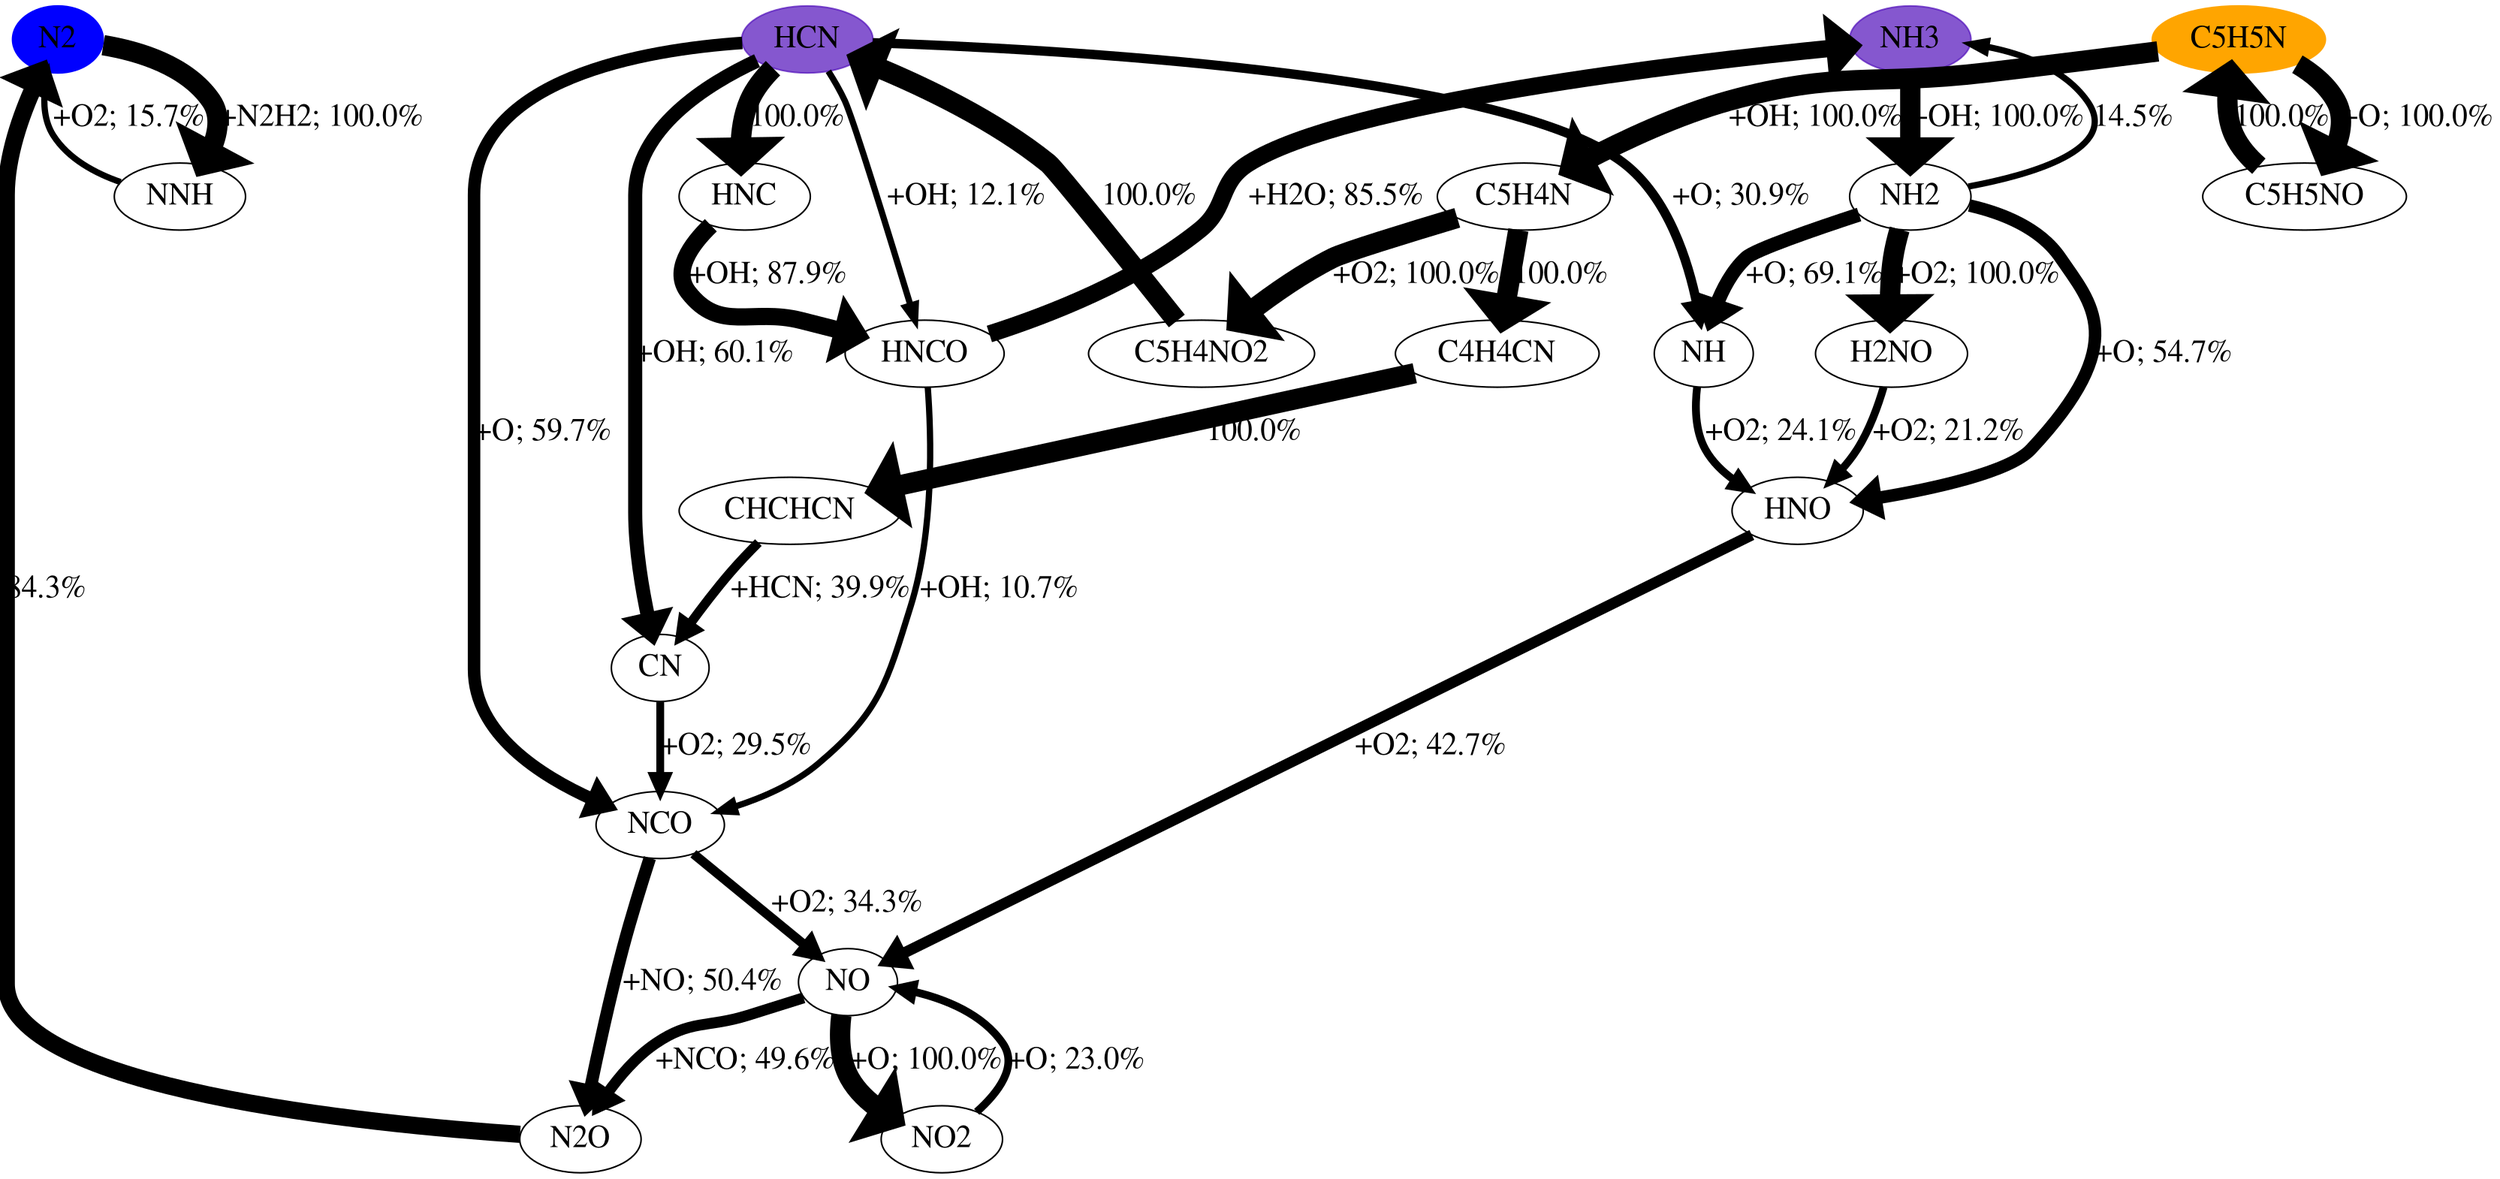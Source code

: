 digraph {
    graph [b="0,0,1558,558", rankdir=TB, center=true];
	NO -> N2O [label="+NCO; 49.6%" fontcolor=black fontname=Times fontsize=20 penwidth=7]
	NO -> NO2 [label="+O; 100.0%" fontcolor=black fontname=Times fontsize=20 penwidth=13]
	N2O -> N2 [label="84.3%" fontcolor=black fontname=Times fontsize=20 penwidth=11]
	NO2 -> NO [label="+O; 23.0%" fontcolor=black fontname=Times fontsize=20 penwidth=5]
	NH3 -> NH2 [label="+OH; 100.0%" fontcolor=black fontname=Times fontsize=20 penwidth=13]
	N2 -> NNH [label="+N2H2; 100.0%" fontcolor=black fontname=Times fontsize=20 penwidth=13]
	C5H5N -> C5H4N [label="+OH; 100.0%" fontcolor=black fontname=Times fontsize=20 penwidth=13]
	C5H5N -> C5H5NO [label="+O; 100.0%" fontcolor=black fontname=Times fontsize=20 penwidth=13]
	HCN -> NH [label="+O; 30.9%" fontcolor=black fontname=Times fontsize=20 penwidth=6]
	HCN -> HNC [label="100.0%" fontcolor=black fontname=Times fontsize=20 penwidth=13]
	HCN -> CN [label="+OH; 60.1%" fontcolor=black fontname=Times fontsize=20 penwidth=9]
	HCN -> HNCO [label="+OH; 12.1%" fontcolor=black fontname=Times fontsize=20 penwidth=4]
	HCN -> NCO [label="+O; 59.7%" fontcolor=black fontname=Times fontsize=20 penwidth=8]
	NH2 -> NH [label="+O; 69.1%" fontcolor=black fontname=Times fontsize=20 penwidth=9]
	NH2 -> HNO [label="+O; 54.7%" fontcolor=black fontname=Times fontsize=20 penwidth=8]
	NH2 -> H2NO [label="+O2; 100.0%" fontcolor=black fontname=Times fontsize=20 penwidth=13]
	NH2 -> NH3 [label="14.5%" fontcolor=black fontname=Times fontsize=20 penwidth=4]
	NNH -> N2 [label="+O2; 15.7%" fontcolor=black fontname=Times fontsize=20 penwidth=4]
	C5H4N -> C5H4NO2 [label="+O2; 100.0%" fontcolor=black fontname=Times fontsize=20 penwidth=13]
	C5H4N -> C4H4CN [label="100.0%" fontcolor=black fontname=Times fontsize=20 penwidth=13]
	C5H5NO -> C5H5N [label="100.0%" fontcolor=black fontname=Times fontsize=20 penwidth=13]
	NH -> HNO [label="+O2; 24.1%" fontcolor=black fontname=Times fontsize=20 penwidth=5]
	HNC -> HNCO [label="+OH; 87.9%" fontcolor=black fontname=Times fontsize=20 penwidth=11]
	CN -> NCO [label="+O2; 29.5%" fontcolor=black fontname=Times fontsize=20 penwidth=5]
	HNCO -> NH3 [label="+H2O; 85.5%" fontcolor=black fontname=Times fontsize=20 penwidth=11]
	HNCO -> NCO [label="+OH; 10.7%" fontcolor=black fontname=Times fontsize=20 penwidth=4]
	NCO -> N2O [label="+NO; 50.4%" fontcolor=black fontname=Times fontsize=20 penwidth=8]
	NCO -> NO [label="+O2; 34.3%" fontcolor=black fontname=Times fontsize=20 penwidth=6]
	HNO -> NO [label="+O2; 42.7%" fontcolor=black fontname=Times fontsize=20 penwidth=7]
	H2NO -> HNO [label="+O2; 21.2%" fontcolor=black fontname=Times fontsize=20 penwidth=5]
	C5H4NO2 -> HCN [label="100.0%" fontcolor=black fontname=Times fontsize=20 penwidth=13]
	C4H4CN -> CHCHCN [label="100.0%" fontcolor=black fontname=Times fontsize=20 penwidth=13]
	CHCHCN -> CN [label="+HCN; 39.9%" fontcolor=black fontname=Times fontsize=20 penwidth=6]
	NO [fontname=Times fontsize=20]
	N2O [fontname=Times fontsize=20]
	NO2 [fontname=Times fontsize=20]
	NH3 [fontname=Times fontsize=20]
	N2 [fontname=Times fontsize=20]
	C5H5N [fontname=Times fontsize=20]
	HCN [fontname=Times fontsize=20]
	NH2 [fontname=Times fontsize=20]
	NNH [fontname=Times fontsize=20]
	C5H4N [fontname=Times fontsize=20]
	C5H5NO [fontname=Times fontsize=20]
	NH [fontname=Times fontsize=20]
	HNC [fontname=Times fontsize=20]
	CN [fontname=Times fontsize=20]
	HNCO [fontname=Times fontsize=20]
	NCO [fontname=Times fontsize=20]
	HNO [fontname=Times fontsize=20]
	H2NO [fontname=Times fontsize=20]
	C5H4NO2 [fontname=Times fontsize=20]
	C4H4CN [fontname=Times fontsize=20]
	CHCHCN [fontname=Times fontsize=20]
	HCN [color="#500dbab1" fillcolor="#500dbab1" style=filled]
	NH3 [color="#500dbab1" fillcolor="#500dbab1" style=filled]
	C5H5N [color=orange fillcolor=orange style=filled]
	N2 [color=blue fillcolor=blue style=filled]

    {rank="source"; C5H5N,NH3,HCN,N2}
}